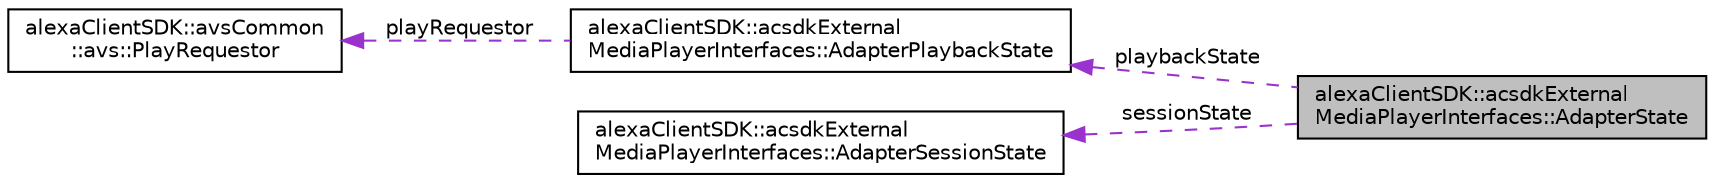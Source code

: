 digraph "alexaClientSDK::acsdkExternalMediaPlayerInterfaces::AdapterState"
{
 // LATEX_PDF_SIZE
  edge [fontname="Helvetica",fontsize="10",labelfontname="Helvetica",labelfontsize="10"];
  node [fontname="Helvetica",fontsize="10",shape=record];
  rankdir="LR";
  Node1 [label="alexaClientSDK::acsdkExternal\lMediaPlayerInterfaces::AdapterState",height=0.2,width=0.4,color="black", fillcolor="grey75", style="filled", fontcolor="black",tooltip=" "];
  Node2 -> Node1 [dir="back",color="darkorchid3",fontsize="10",style="dashed",label=" playbackState" ,fontname="Helvetica"];
  Node2 [label="alexaClientSDK::acsdkExternal\lMediaPlayerInterfaces::AdapterPlaybackState",height=0.2,width=0.4,color="black", fillcolor="white", style="filled",URL="$structalexa_client_s_d_k_1_1acsdk_external_media_player_interfaces_1_1_adapter_playback_state.html",tooltip=" "];
  Node3 -> Node2 [dir="back",color="darkorchid3",fontsize="10",style="dashed",label=" playRequestor" ,fontname="Helvetica"];
  Node3 [label="alexaClientSDK::avsCommon\l::avs::PlayRequestor",height=0.2,width=0.4,color="black", fillcolor="white", style="filled",URL="$structalexa_client_s_d_k_1_1avs_common_1_1avs_1_1_play_requestor.html",tooltip=" "];
  Node4 -> Node1 [dir="back",color="darkorchid3",fontsize="10",style="dashed",label=" sessionState" ,fontname="Helvetica"];
  Node4 [label="alexaClientSDK::acsdkExternal\lMediaPlayerInterfaces::AdapterSessionState",height=0.2,width=0.4,color="black", fillcolor="white", style="filled",URL="$structalexa_client_s_d_k_1_1acsdk_external_media_player_interfaces_1_1_adapter_session_state.html",tooltip=" "];
}
